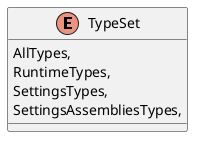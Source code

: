 @startuml
enum TypeSet {
    AllTypes,
    RuntimeTypes,
    SettingsTypes,
    SettingsAssembliesTypes,
}
@enduml
